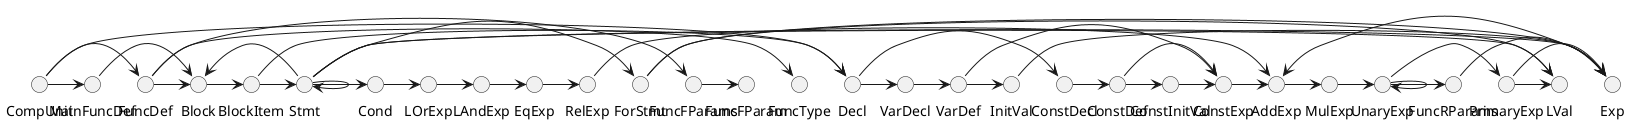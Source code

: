 @startuml

() CompUnit
() FuncDef
() FuncType
() FuncFParams
() FuncFParam
() MainFuncDef
() Block
() BlockItem
() Decl
() ConstDecl
() ConstDef
() ConstInitVal
() VarDecl
() VarDef
() InitVal
() Stmt
() ForStmt
() Cond
() Exp
() ConstExp
() LOrExp
() LAndExp
() EqExp
() RelExp
() AddExp
() MulExp
() UnaryExp
() FuncRParams
() PrimaryExp
() LVal

CompUnit -> Decl
CompUnit -> FuncDef
CompUnit -> MainFuncDef

FuncDef -> FuncType
FuncDef -> FuncFParams
FuncDef -> Block

FuncFParams -> FuncFParam

MainFuncDef -> Block

Block -> BlockItem

BlockItem -> Decl
BlockItem -> Stmt

Decl -> ConstDecl
Decl -> VarDecl

ConstDecl -> ConstDef

ConstDef -> ConstExp
ConstDef -> ConstInitVal

ConstInitVal -> ConstExp

VarDecl -> VarDef

VarDef -> ConstExp
VarDef -> InitVal

InitVal -> Exp

Stmt -> LVal
Stmt -> Exp
Stmt -> Block
Stmt -> Cond
Stmt -> Stmt
Stmt -> ForStmt

ForStmt -> LVal
ForStmt -> Exp

Cond -> LOrExp

Exp -> AddExp

ConstExp -> AddExp

LOrExp -> LAndExp

LAndExp -> EqExp

EqExp -> RelExp

RelExp -> AddExp

AddExp -> MulExp

MulExp -> UnaryExp

UnaryExp -> UnaryExp
UnaryExp -> PrimaryExp
UnaryExp -> FuncRParams

FuncRParams -> Exp

PrimaryExp -> Exp
PrimaryExp -> LVal

@enduml
